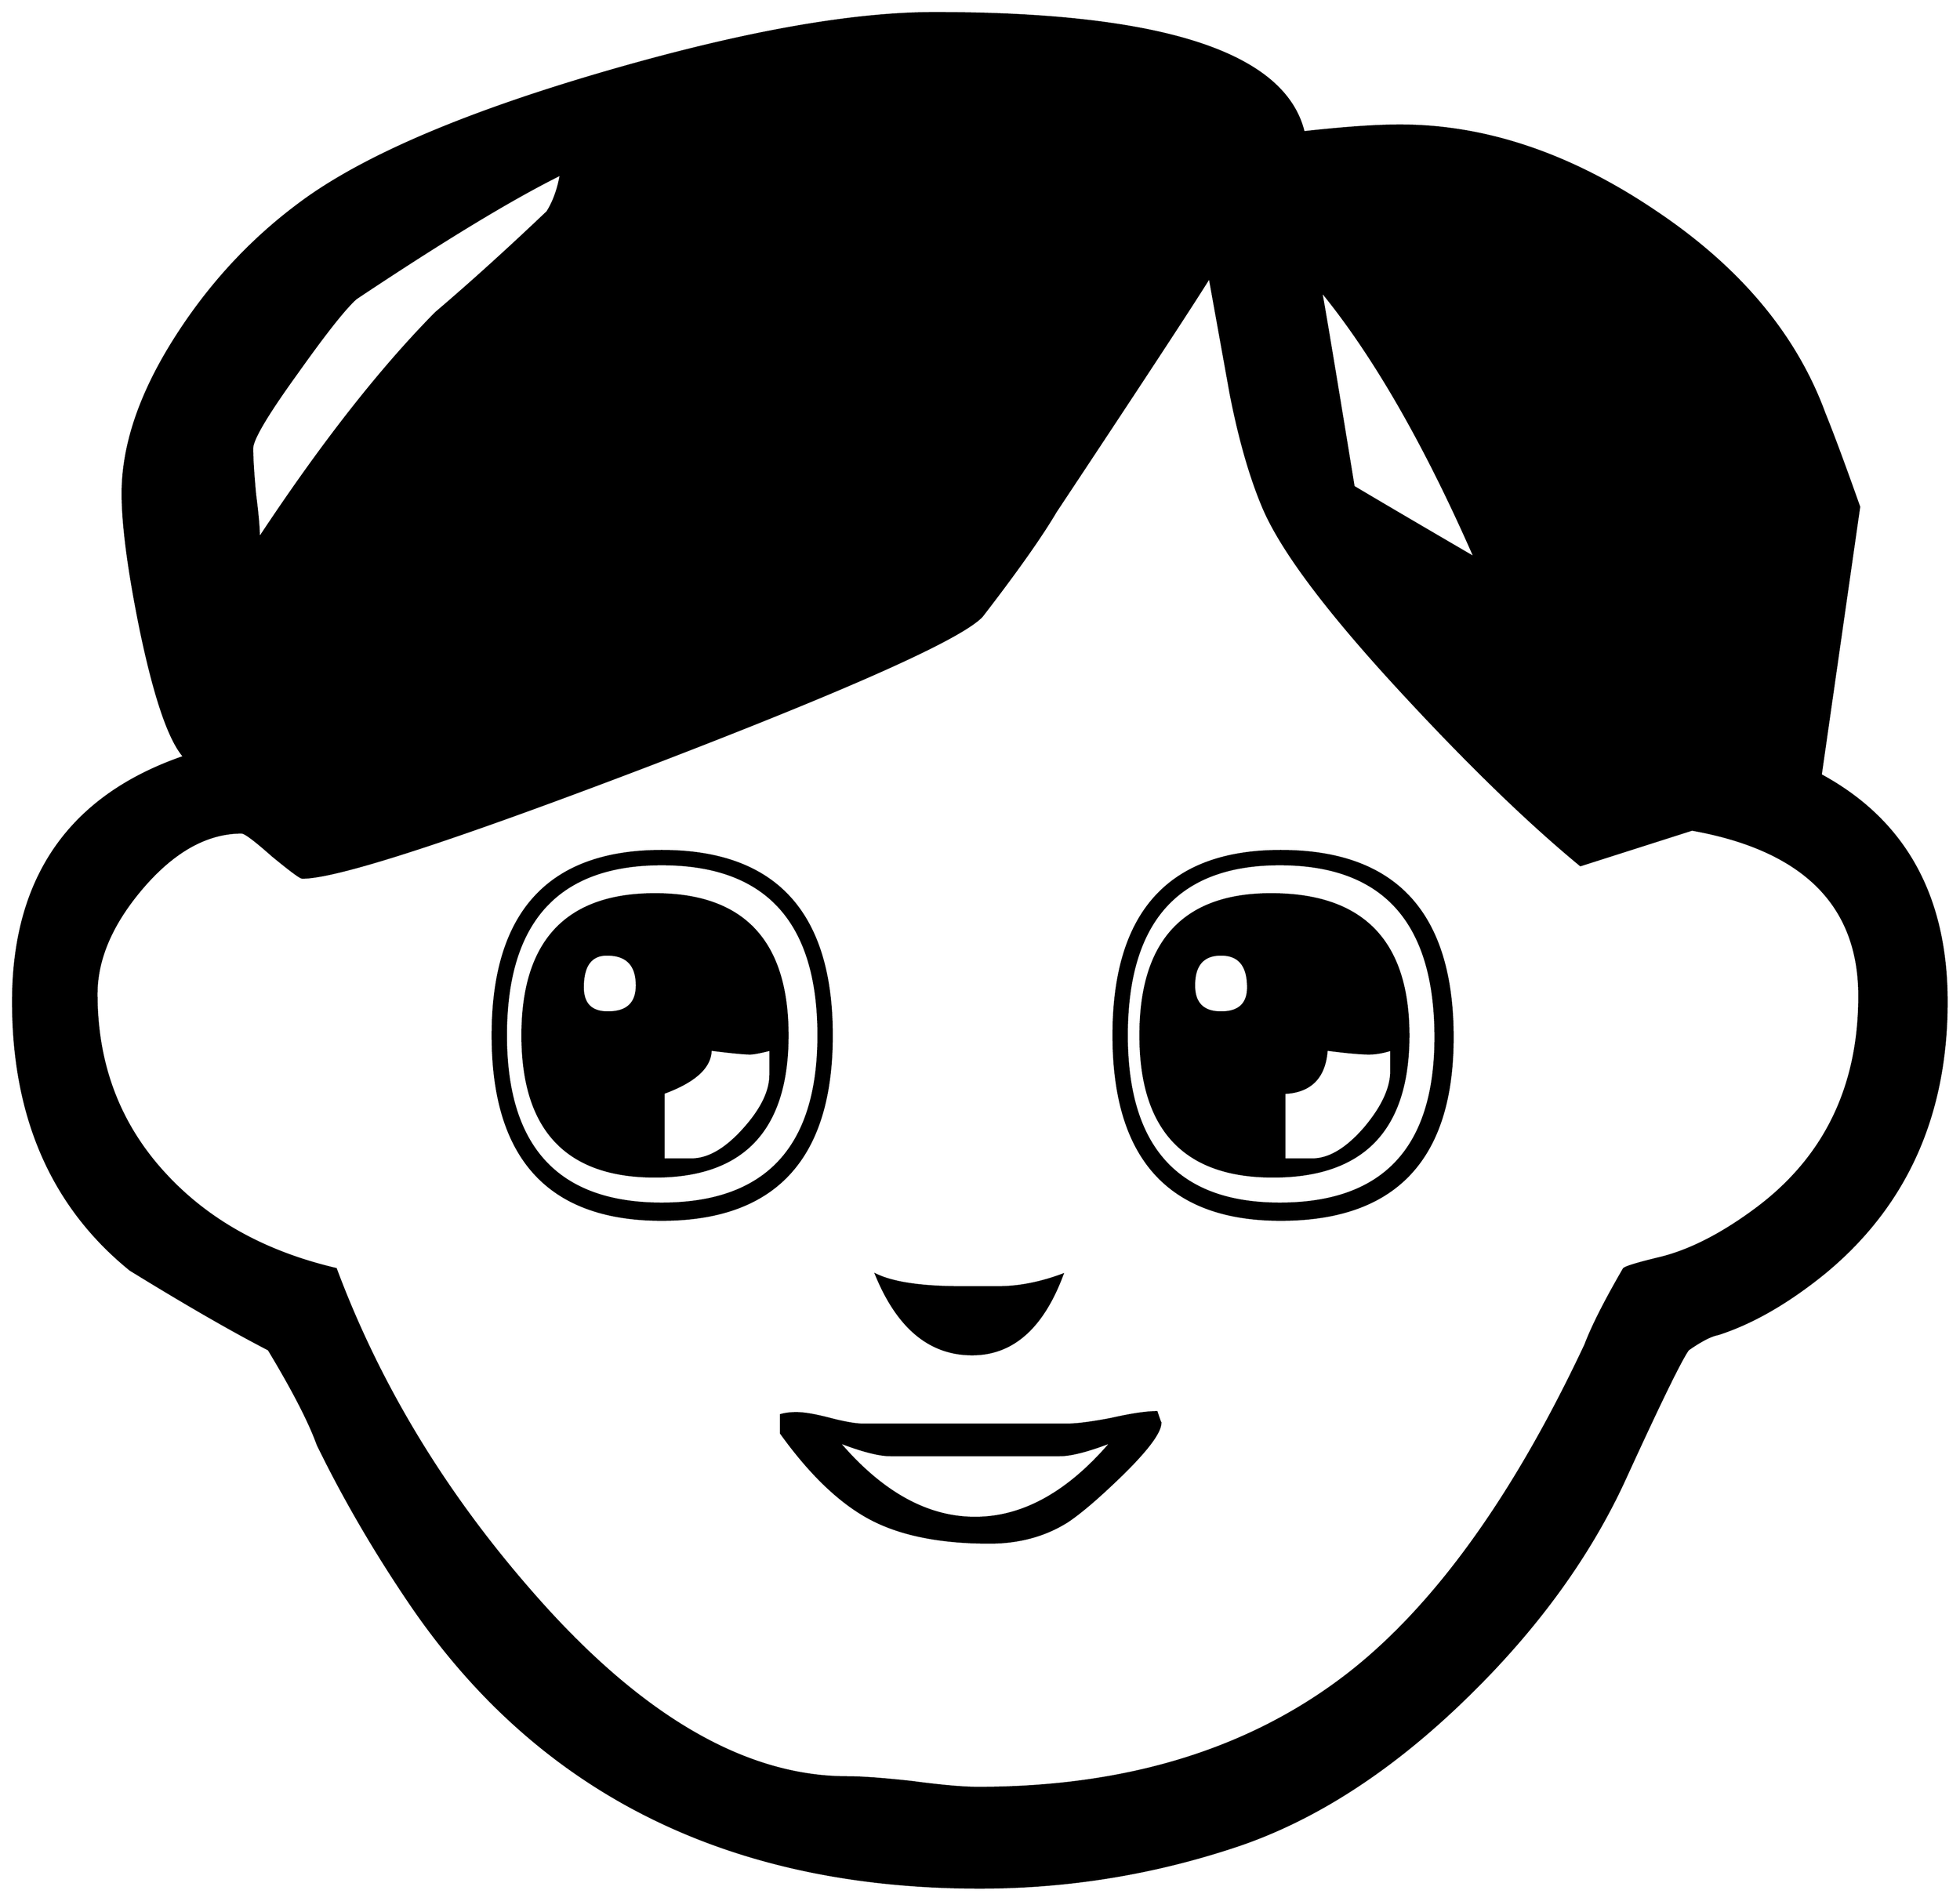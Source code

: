 


\begin{tikzpicture}[y=0.80pt, x=0.80pt, yscale=-1.0, xscale=1.0, inner sep=0pt, outer sep=0pt]
\begin{scope}[shift={(100.0,1696.0)},nonzero rule]
  \path[draw=.,fill=.,line width=1.600pt] (2030.0,-519.0) ..
    controls (2030.0,-400.333) and (1987.333,-306.0) ..
    (1902.0,-236.0) .. controls (1864.0,-205.333) and
    (1827.333,-184.333) .. (1792.0,-173.0) .. controls
    (1784.667,-171.667) and (1774.333,-166.333) .. (1761.0,-157.0) ..
    controls (1753.667,-147.0) and (1732.0,-102.667) ..
    (1696.0,-24.0) .. controls (1658.667,58.0) and (1602.333,135.333)
    .. (1527.0,208.0) .. controls (1449.0,283.333) and
    (1369.0,334.333) .. (1287.0,361.0) .. controls (1201.667,389.0)
    and (1114.0,403.0) .. (1024.0,403.0) .. controls
    (761.333,403.0) and (563.0,303.333) .. (429.0,104.0) .. controls
    (393.0,50.667) and (361.667,-3.333) .. (335.0,-58.0) .. controls
    (326.333,-82.0) and (309.333,-115.0) .. (284.0,-157.0) ..
    controls (245.333,-177.0) and (197.333,-204.667) .. (140.0,-240.0)
    .. controls (58.667,-306.0) and (18.0,-399.0) .. (18.0,-519.0)
    .. controls (18.0,-648.333) and (77.333,-733.333) ..
    (196.0,-774.0) .. controls (180.667,-791.333) and (165.667,-835.0)
    .. (151.0,-905.0) .. controls (138.333,-967.0) and
    (132.0,-1014.667) .. (132.0,-1048.0) .. controls
    (132.0,-1100.0) and (151.667,-1156.0) .. (191.0,-1216.0) ..
    controls (225.0,-1268.0) and (266.0,-1312.0) ..
    (314.0,-1348.0) .. controls (378.0,-1396.667) and
    (484.333,-1442.667) .. (633.0,-1486.0) .. controls
    (775.0,-1527.333) and (889.667,-1548.0) .. (977.0,-1548.0) ..
    controls (1213.0,-1548.0) and (1341.0,-1506.667) ..
    (1361.0,-1424.0) .. controls (1403.0,-1428.667) and
    (1436.333,-1431.0) .. (1461.0,-1431.0) .. controls
    (1549.667,-1431.0) and (1638.0,-1401.333) .. (1726.0,-1342.0) ..
    controls (1814.0,-1283.333) and (1873.0,-1213.0) ..
    (1903.0,-1131.0) .. controls (1911.667,-1109.667) and
    (1923.667,-1077.333) .. (1939.0,-1034.0) -- (1899.0,-755.0) ..
    controls (1986.333,-707.667) and (2030.0,-629.0) ..
    (2030.0,-519.0) -- cycle(1539.0,-981.0) .. controls
    (1487.0,-1099.667) and (1433.667,-1192.333) .. (1379.0,-1259.0) ..
    controls (1382.333,-1241.667) and (1393.667,-1173.667) ..
    (1413.0,-1055.0) .. controls (1441.0,-1038.333) and
    (1483.0,-1013.667) .. (1539.0,-981.0) -- cycle(588.0,-1380.0)
    .. controls (538.0,-1355.333) and (467.0,-1312.333) ..
    (375.0,-1251.0) .. controls (363.667,-1241.0) and
    (343.333,-1215.333) .. (314.0,-1174.0) .. controls
    (282.667,-1130.667) and (267.0,-1104.333) .. (267.0,-1095.0) ..
    controls (267.0,-1084.333) and (268.0,-1068.333) ..
    (270.0,-1047.0) .. controls (272.667,-1026.333) and
    (274.0,-1011.0) .. (274.0,-1001.0) .. controls
    (338.667,-1099.0) and (400.0,-1177.333) .. (458.0,-1236.0) ..
    controls (494.0,-1266.667) and (532.667,-1301.667) ..
    (574.0,-1341.0) .. controls (580.667,-1351.667) and
    (585.333,-1364.667) .. (588.0,-1380.0) -- cycle(1939.0,-525.0)
    .. controls (1939.0,-619.667) and (1881.0,-677.333) ..
    (1765.0,-698.0) -- (1649.0,-661.0) .. controls
    (1595.667,-705.0) and (1535.0,-763.667) .. (1467.0,-837.0) ..
    controls (1387.667,-922.333) and (1338.333,-987.667) ..
    (1319.0,-1033.0) .. controls (1305.667,-1064.333) and
    (1294.333,-1103.667) .. (1285.0,-1151.0) .. controls
    (1277.667,-1191.667) and (1270.333,-1232.333) .. (1263.0,-1273.0) ..
    controls (1245.667,-1245.0) and (1192.333,-1163.667) ..
    (1103.0,-1029.0) .. controls (1087.667,-1003.0) and
    (1062.0,-966.667) .. (1026.0,-920.0) .. controls
    (1003.333,-896.667) and (888.667,-845.333) .. (682.0,-766.0) ..
    controls (476.0,-687.333) and (355.0,-648.0) .. (319.0,-648.0)
    .. controls (317.0,-648.0) and (306.667,-655.667) ..
    (288.0,-671.0) .. controls (270.0,-687.0) and (259.333,-695.0)
    .. (256.0,-695.0) .. controls (220.0,-695.0) and
    (185.667,-676.0) .. (153.0,-638.0) .. controls (121.0,-600.667)
    and (105.0,-563.667) .. (105.0,-527.0) .. controls
    (105.0,-453.667) and (128.667,-391.333) .. (176.0,-340.0) ..
    controls (220.667,-291.333) and (280.0,-258.333) .. (354.0,-241.0)
    .. controls (399.333,-119.667) and (467.667,-7.0) .. (559.0,97.0)
    .. controls (670.333,224.333) and (779.333,288.0) .. (886.0,288.0)
    .. controls (901.333,288.0) and (924.0,289.667) .. (954.0,293.0)
    .. controls (984.0,297.0) and (1006.667,299.0) ..
    (1022.0,299.0) .. controls (1180.0,299.0) and (1310.333,258.0)
    .. (1413.0,176.0) .. controls (1501.0,105.333) and
    (1581.333,-7.333) .. (1654.0,-162.0) .. controls (1661.333,-181.333)
    and (1674.667,-207.667) .. (1694.0,-241.0) .. controls
    (1696.0,-243.0) and (1708.0,-246.667) .. (1730.0,-252.0) ..
    controls (1761.333,-259.333) and (1795.0,-276.333) ..
    (1831.0,-303.0) .. controls (1903.0,-356.333) and
    (1939.0,-430.333) .. (1939.0,-525.0) -- cycle(1516.0,-482.0)
    .. controls (1516.0,-355.333) and (1456.333,-292.0) ..
    (1337.0,-292.0) .. controls (1221.0,-292.0) and
    (1163.0,-356.0) .. (1163.0,-484.0) .. controls
    (1163.0,-612.0) and (1221.0,-676.0) .. (1337.0,-676.0) ..
    controls (1456.333,-676.0) and (1516.0,-611.333) ..
    (1516.0,-482.0) -- cycle(1110.0,-235.0) .. controls
    (1089.333,-179.667) and (1058.0,-152.0) .. (1016.0,-152.0) ..
    controls (972.0,-152.0) and (938.667,-179.667) .. (916.0,-235.0)
    .. controls (934.0,-226.333) and (963.667,-222.0) ..
    (1005.0,-222.0) -- (1043.0,-222.0) .. controls
    (1064.333,-222.0) and (1086.667,-226.333) .. (1110.0,-235.0) --
    cycle(870.0,-484.0) .. controls (870.0,-356.0) and
    (811.0,-292.0) .. (693.0,-292.0) .. controls (575.667,-292.0)
    and (517.0,-356.0) .. (517.0,-484.0) .. controls
    (517.0,-612.0) and (575.667,-676.0) .. (693.0,-676.0) ..
    controls (811.0,-676.0) and (870.0,-612.0) .. (870.0,-484.0)
    -- cycle(1212.0,-81.0) .. controls (1212.0,-71.0) and
    (1198.333,-52.667) .. (1171.0,-26.0) .. controls (1147.667,-3.333)
    and (1129.0,12.667) .. (1115.0,22.0) .. controls (1091.667,36.667)
    and (1064.667,44.0) .. (1034.0,44.0) .. controls (982.667,44.0)
    and (941.333,35.667) .. (910.0,19.0) .. controls (878.667,2.333) and
    (847.667,-27.333) .. (817.0,-70.0) -- (817.0,-89.0) .. controls
    (821.667,-90.333) and (827.0,-91.0) .. (833.0,-91.0) .. controls
    (841.0,-91.0) and (852.667,-89.0) .. (868.0,-85.0) .. controls
    (883.333,-81.0) and (895.0,-79.0) .. (903.0,-79.0) --
    (1114.0,-79.0) .. controls (1124.667,-79.0) and (1140.333,-81.0)
    .. (1161.0,-85.0) .. controls (1181.667,-89.667) and
    (1197.333,-92.0) .. (1208.0,-92.0) .. controls (1210.667,-84.0)
    and (1212.0,-80.333) .. (1212.0,-81.0) -- cycle(1498.0,-482.0)
    .. controls (1498.0,-602.0) and (1444.0,-662.0) ..
    (1336.0,-662.0) .. controls (1230.0,-662.0) and
    (1177.0,-602.667) .. (1177.0,-484.0) .. controls
    (1177.0,-367.333) and (1230.0,-309.0) .. (1336.0,-309.0) ..
    controls (1444.0,-309.0) and (1498.0,-366.667) ..
    (1498.0,-482.0) -- cycle(856.0,-484.0) .. controls
    (856.0,-602.667) and (801.667,-662.0) .. (693.0,-662.0) ..
    controls (585.0,-662.0) and (531.0,-602.667) .. (531.0,-484.0)
    .. controls (531.0,-367.333) and (585.0,-309.0) ..
    (693.0,-309.0) .. controls (801.667,-309.0) and (856.0,-367.333)
    .. (856.0,-484.0) -- cycle(1161.0,-61.0) .. controls
    (1137.0,-51.667) and (1119.0,-47.0) .. (1107.0,-47.0) --
    (931.0,-47.0) .. controls (919.0,-47.0) and (901.0,-51.667) ..
    (877.0,-61.0) .. controls (921.667,-8.333) and (969.0,18.0) ..
    (1019.0,18.0) .. controls (1069.0,18.0) and (1116.333,-8.333) ..
    (1161.0,-61.0) -- cycle(1470.0,-484.0) .. controls
    (1470.0,-386.0) and (1423.0,-337.0) .. (1329.0,-337.0) ..
    controls (1237.0,-337.0) and (1191.0,-386.0) ..
    (1191.0,-484.0) .. controls (1191.0,-582.0) and
    (1236.333,-631.0) .. (1327.0,-631.0) .. controls
    (1422.333,-631.0) and (1470.0,-582.0) .. (1470.0,-484.0) --
    cycle(824.0,-484.0) .. controls (824.0,-386.0) and
    (778.0,-337.0) .. (686.0,-337.0) .. controls (594.0,-337.0)
    and (548.0,-386.0) .. (548.0,-484.0) .. controls
    (548.0,-582.0) and (594.0,-631.0) .. (686.0,-631.0) ..
    controls (778.0,-631.0) and (824.0,-582.0) .. (824.0,-484.0)
    -- cycle(1303.0,-534.0) .. controls (1303.0,-556.667) and
    (1293.667,-568.0) .. (1275.0,-568.0) .. controls
    (1256.333,-568.0) and (1247.0,-557.333) .. (1247.0,-536.0) ..
    controls (1247.0,-517.333) and (1256.333,-508.0) ..
    (1275.0,-508.0) .. controls (1293.667,-508.0) and
    (1303.0,-516.667) .. (1303.0,-534.0) -- cycle(1452.0,-447.0)
    -- (1452.0,-469.0) .. controls (1443.333,-466.333) and
    (1435.667,-465.0) .. (1429.0,-465.0) .. controls
    (1420.333,-465.0) and (1405.667,-466.333) .. (1385.0,-469.0) ..
    controls (1383.0,-440.333) and (1368.333,-425.333) ..
    (1341.0,-424.0) -- (1341.0,-355.0) -- (1370.0,-355.0) ..
    controls (1387.333,-355.0) and (1405.333,-365.667) ..
    (1424.0,-387.0) .. controls (1442.667,-409.0) and
    (1452.0,-429.0) .. (1452.0,-447.0) -- cycle(667.0,-536.0) ..
    controls (667.0,-557.333) and (656.667,-568.0) .. (636.0,-568.0)
    .. controls (619.333,-568.0) and (611.0,-556.667) ..
    (611.0,-534.0) .. controls (611.0,-516.667) and (619.667,-508.0)
    .. (637.0,-508.0) .. controls (657.0,-508.0) and
    (667.0,-517.333) .. (667.0,-536.0) -- cycle(806.0,-443.0) --
    (806.0,-469.0) .. controls (795.333,-466.333) and (788.333,-465.0)
    .. (785.0,-465.0) .. controls (779.0,-465.0) and
    (765.333,-466.333) .. (744.0,-469.0) .. controls (744.0,-451.0)
    and (727.667,-436.0) .. (695.0,-424.0) -- (695.0,-355.0) --
    (724.0,-355.0) .. controls (741.333,-355.0) and (759.333,-365.333)
    .. (778.0,-386.0) .. controls (796.667,-406.667) and
    (806.0,-425.667) .. (806.0,-443.0) -- cycle;
\end{scope}

\end{tikzpicture}


